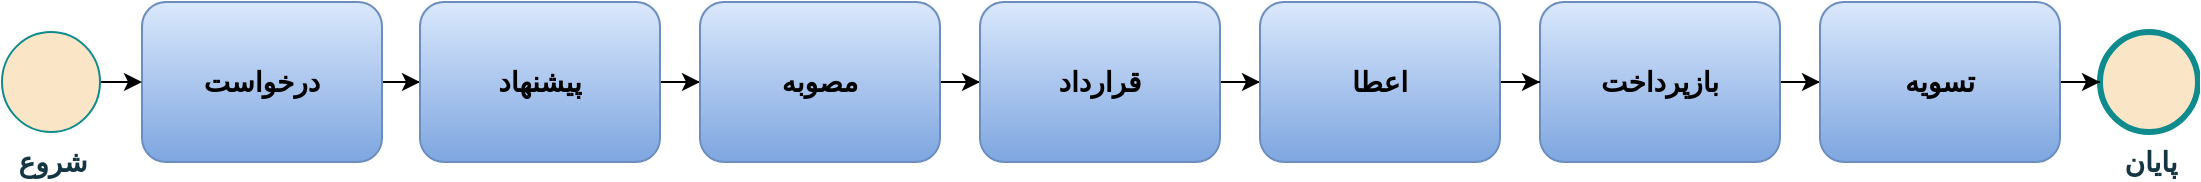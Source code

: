 <mxfile version="26.0.16" pages="6">
  <diagram id="EzEAoy8kEEThZxzHrJV4" name="روند دریافت تسهیلات">
    <mxGraphModel dx="940" dy="451" grid="1" gridSize="10" guides="1" tooltips="1" connect="1" arrows="1" fold="1" page="1" pageScale="1" pageWidth="1169" pageHeight="827" math="0" shadow="0">
      <root>
        <mxCell id="0" />
        <mxCell id="1" parent="0" />
        <mxCell id="v5Nf6K-_l-e1ufcim1Py-1" style="edgeStyle=orthogonalEdgeStyle;rounded=0;orthogonalLoop=1;jettySize=auto;html=1;entryX=0;entryY=0.5;entryDx=0;entryDy=0;" parent="1" source="v5Nf6K-_l-e1ufcim1Py-2" target="v5Nf6K-_l-e1ufcim1Py-4" edge="1">
          <mxGeometry relative="1" as="geometry" />
        </mxCell>
        <mxCell id="v5Nf6K-_l-e1ufcim1Py-2" value="درخواست" style="shape=ext;rounded=1;html=1;whiteSpace=wrap;shadow=0;glass=0;labelBackgroundColor=none;fillColor=#dae8fc;strokeColor=#6c8ebf;fontStyle=1;fontSize=14;gradientColor=#7ea6e0;" parent="1" vertex="1">
          <mxGeometry x="110" y="300" width="120" height="80" as="geometry" />
        </mxCell>
        <mxCell id="v5Nf6K-_l-e1ufcim1Py-3" style="edgeStyle=orthogonalEdgeStyle;rounded=0;orthogonalLoop=1;jettySize=auto;html=1;entryX=0;entryY=0.5;entryDx=0;entryDy=0;" parent="1" source="v5Nf6K-_l-e1ufcim1Py-4" target="v5Nf6K-_l-e1ufcim1Py-6" edge="1">
          <mxGeometry relative="1" as="geometry" />
        </mxCell>
        <mxCell id="v5Nf6K-_l-e1ufcim1Py-4" value="پیشنهاد" style="shape=ext;rounded=1;html=1;whiteSpace=wrap;labelBackgroundColor=none;fillColor=#dae8fc;strokeColor=#6c8ebf;fontStyle=1;fontSize=14;gradientColor=#7ea6e0;" parent="1" vertex="1">
          <mxGeometry x="249" y="300" width="120" height="80" as="geometry" />
        </mxCell>
        <mxCell id="h6N5cPa9XyvaBNmkv0w2-7" style="edgeStyle=orthogonalEdgeStyle;rounded=0;orthogonalLoop=1;jettySize=auto;html=1;entryX=0;entryY=0.5;entryDx=0;entryDy=0;" parent="1" source="v5Nf6K-_l-e1ufcim1Py-6" target="v5Nf6K-_l-e1ufcim1Py-8" edge="1">
          <mxGeometry relative="1" as="geometry" />
        </mxCell>
        <mxCell id="v5Nf6K-_l-e1ufcim1Py-6" value="مصوبه" style="shape=ext;rounded=1;html=1;whiteSpace=wrap;labelBackgroundColor=none;fillColor=#dae8fc;strokeColor=#6c8ebf;fontStyle=1;fontSize=14;gradientColor=#7ea6e0;" parent="1" vertex="1">
          <mxGeometry x="389" y="300" width="120" height="80" as="geometry" />
        </mxCell>
        <mxCell id="h6N5cPa9XyvaBNmkv0w2-2" style="edgeStyle=orthogonalEdgeStyle;rounded=0;orthogonalLoop=1;jettySize=auto;html=1;entryX=0;entryY=0.5;entryDx=0;entryDy=0;" parent="1" source="v5Nf6K-_l-e1ufcim1Py-8" target="h6N5cPa9XyvaBNmkv0w2-1" edge="1">
          <mxGeometry relative="1" as="geometry" />
        </mxCell>
        <mxCell id="v5Nf6K-_l-e1ufcim1Py-8" value="قرارداد" style="html=1;whiteSpace=wrap;rounded=1;labelBackgroundColor=none;fillColor=#dae8fc;strokeColor=#6c8ebf;fontStyle=1;fontSize=14;gradientColor=#7ea6e0;" parent="1" vertex="1">
          <mxGeometry x="529" y="300" width="120" height="80" as="geometry" />
        </mxCell>
        <mxCell id="h6N5cPa9XyvaBNmkv0w2-11" style="edgeStyle=orthogonalEdgeStyle;rounded=0;orthogonalLoop=1;jettySize=auto;html=1;entryX=0;entryY=0.5;entryDx=0;entryDy=0;" parent="1" source="v5Nf6K-_l-e1ufcim1Py-10" target="v5Nf6K-_l-e1ufcim1Py-2" edge="1">
          <mxGeometry relative="1" as="geometry" />
        </mxCell>
        <mxCell id="v5Nf6K-_l-e1ufcim1Py-10" value="&lt;font style=&quot;font-size: 14px;&quot;&gt;&lt;b&gt;شروع&lt;/b&gt;&lt;/font&gt;" style="shape=mxgraph.bpmn.shape;html=1;verticalLabelPosition=bottom;labelBackgroundColor=none;verticalAlign=top;perimeter=ellipsePerimeter;outline=standard;symbol=general;fillColor=#FAE5C7;strokeColor=#0F8B8D;fontColor=#143642;" parent="1" vertex="1">
          <mxGeometry x="40" y="315" width="49" height="50" as="geometry" />
        </mxCell>
        <mxCell id="v5Nf6K-_l-e1ufcim1Py-11" value="پایان" style="shape=mxgraph.bpmn.shape;html=1;verticalLabelPosition=bottom;labelBackgroundColor=none;verticalAlign=top;perimeter=ellipsePerimeter;outline=end;symbol=general;fillColor=#FAE5C7;strokeColor=#0F8B8D;fontColor=#143642;fontStyle=1;fontSize=14;" parent="1" vertex="1">
          <mxGeometry x="1089" y="315" width="49" height="50" as="geometry" />
        </mxCell>
        <mxCell id="v5Nf6K-_l-e1ufcim1Py-12" style="edgeStyle=orthogonalEdgeStyle;rounded=0;orthogonalLoop=1;jettySize=auto;html=1;entryX=0;entryY=0.5;entryDx=0;entryDy=0;" parent="1" edge="1">
          <mxGeometry relative="1" as="geometry">
            <mxPoint x="829" y="340.059" as="sourcePoint" />
            <mxPoint x="859" y="340" as="targetPoint" />
          </mxGeometry>
        </mxCell>
        <mxCell id="h6N5cPa9XyvaBNmkv0w2-8" style="edgeStyle=orthogonalEdgeStyle;rounded=0;orthogonalLoop=1;jettySize=auto;html=1;entryX=0;entryY=0.5;entryDx=0;entryDy=0;" parent="1" source="v5Nf6K-_l-e1ufcim1Py-13" target="v5Nf6K-_l-e1ufcim1Py-15" edge="1">
          <mxGeometry relative="1" as="geometry" />
        </mxCell>
        <mxCell id="v5Nf6K-_l-e1ufcim1Py-13" value="بازپرداخت" style="shape=ext;rounded=1;html=1;whiteSpace=wrap;labelBackgroundColor=none;fillColor=#dae8fc;strokeColor=#6c8ebf;fontStyle=1;fontSize=14;gradientColor=#7ea6e0;" parent="1" vertex="1">
          <mxGeometry x="809" y="300" width="120" height="80" as="geometry" />
        </mxCell>
        <mxCell id="h6N5cPa9XyvaBNmkv0w2-10" style="edgeStyle=orthogonalEdgeStyle;rounded=0;orthogonalLoop=1;jettySize=auto;html=1;" parent="1" source="v5Nf6K-_l-e1ufcim1Py-15" target="v5Nf6K-_l-e1ufcim1Py-11" edge="1">
          <mxGeometry relative="1" as="geometry" />
        </mxCell>
        <mxCell id="v5Nf6K-_l-e1ufcim1Py-15" value="تسویه" style="shape=ext;rounded=1;html=1;whiteSpace=wrap;labelBackgroundColor=none;fillColor=#dae8fc;strokeColor=#6c8ebf;fontStyle=1;fontSize=14;gradientColor=#7ea6e0;" parent="1" vertex="1">
          <mxGeometry x="949" y="300" width="120" height="80" as="geometry" />
        </mxCell>
        <mxCell id="h6N5cPa9XyvaBNmkv0w2-6" style="edgeStyle=orthogonalEdgeStyle;rounded=0;orthogonalLoop=1;jettySize=auto;html=1;entryX=0;entryY=0.5;entryDx=0;entryDy=0;" parent="1" source="h6N5cPa9XyvaBNmkv0w2-1" target="v5Nf6K-_l-e1ufcim1Py-13" edge="1">
          <mxGeometry relative="1" as="geometry" />
        </mxCell>
        <mxCell id="h6N5cPa9XyvaBNmkv0w2-1" value="اعطا" style="html=1;whiteSpace=wrap;rounded=1;labelBackgroundColor=none;fillColor=#dae8fc;strokeColor=#6c8ebf;fontStyle=1;fontSize=14;gradientColor=#7ea6e0;" parent="1" vertex="1">
          <mxGeometry x="669" y="300" width="120" height="80" as="geometry" />
        </mxCell>
      </root>
    </mxGraphModel>
  </diagram>
  <diagram id="tpfn5hpn_HDT-wqOFqeq" name="پیکربندی سیستم">
    <mxGraphModel dx="940" dy="451" grid="1" gridSize="5" guides="1" tooltips="1" connect="1" arrows="1" fold="1" page="1" pageScale="1" pageWidth="1100" pageHeight="850" background="none" math="0" shadow="1">
      <root>
        <mxCell id="0" />
        <mxCell id="1" parent="0" />
        <mxCell id="P9DPgZVxVX7I3ZQqdMut-1" value="&lt;font&gt;مدیریت عقود&lt;/font&gt;" style="shape=ext;rounded=1;html=1;whiteSpace=wrap;shadow=1;glass=0;labelBackgroundColor=none;fillColor=#ffff88;strokeColor=#36393d;fontStyle=1;fontFamily=Roboto;fontSize=14;spacingTop=1;verticalAlign=middle;double=1;fontSource=https%3A%2F%2Ffonts.googleapis.com%2Fcss%3Ffamily%3DRoboto;" parent="1" vertex="1">
          <mxGeometry x="140" y="202" width="150" height="100" as="geometry" />
        </mxCell>
        <mxCell id="47RzwFUNub2ARMBaULxg-1" value="مدیریت بخش ها و زیر بخش های اقتصادی" style="shape=ext;rounded=1;html=1;whiteSpace=wrap;shadow=1;glass=0;labelBackgroundColor=none;fillColor=#ffff88;strokeColor=#36393d;fontStyle=1;fontFamily=Roboto;fontSize=14;double=1;fontSource=https%3A%2F%2Ffonts.googleapis.com%2Fcss%3Ffamily%3DRoboto;" parent="1" vertex="1">
          <mxGeometry x="140" y="314" width="150" height="100" as="geometry" />
        </mxCell>
        <mxCell id="P9DPgZVxVX7I3ZQqdMut-4" value="مدیریت بیمه" style="shape=ext;rounded=1;shadow=1;glass=0;labelBackgroundColor=none;fillColor=#ffff88;strokeColor=#36393d;fontStyle=1;fontFamily=Roboto;fontSize=14;double=1;labelBorderColor=none;textShadow=0;whiteSpace=wrap;html=1;fontSource=https%3A%2F%2Ffonts.googleapis.com%2Fcss%3Ffamily%3DRoboto;" parent="1" vertex="1">
          <mxGeometry x="781" y="202" width="150" height="100" as="geometry" />
        </mxCell>
        <mxCell id="P9DPgZVxVX7I3ZQqdMut-6" value="مدیریت استعلام" style="shape=ext;rounded=1;html=1;whiteSpace=wrap;shadow=1;glass=0;labelBackgroundColor=none;fillColor=#ffff88;strokeColor=#36393d;fontStyle=1;fontFamily=Roboto;fontSize=14;double=1;fontSource=https%3A%2F%2Ffonts.googleapis.com%2Fcss%3Ffamily%3DRoboto;" parent="1" vertex="1">
          <mxGeometry x="781" y="314" width="150" height="100" as="geometry" />
        </mxCell>
        <mxCell id="P9DPgZVxVX7I3ZQqdMut-7" value="مدیریت تسهیلات، تعهدات و مطالبات" style="shape=ext;rounded=1;html=1;whiteSpace=wrap;shadow=1;glass=0;labelBackgroundColor=none;fillColor=#ffff88;strokeColor=#36393d;fontStyle=1;fontFamily=Roboto;fontSize=14;double=1;fontSource=https%3A%2F%2Ffonts.googleapis.com%2Fcss%3Ffamily%3DRoboto;" parent="1" vertex="1">
          <mxGeometry x="301" y="202" width="150" height="100" as="geometry" />
        </mxCell>
        <mxCell id="P9DPgZVxVX7I3ZQqdMut-8" value="مدیریت وثایق" style="shape=ext;rounded=1;html=1;whiteSpace=wrap;shadow=1;glass=0;labelBackgroundColor=none;fillColor=#ffff88;strokeColor=#36393d;fontStyle=1;fontFamily=Roboto;fontSize=14;double=1;fontSource=https%3A%2F%2Ffonts.googleapis.com%2Fcss%3Ffamily%3DRoboto;" parent="1" vertex="1">
          <mxGeometry x="621" y="202" width="150" height="100" as="geometry" />
        </mxCell>
        <mxCell id="P9DPgZVxVX7I3ZQqdMut-9" value="مدیریت سود/کارمزد/جریمه/هزینه های قانونی" style="shape=ext;rounded=1;html=1;whiteSpace=wrap;shadow=1;glass=0;labelBackgroundColor=none;fillColor=#ffff88;strokeColor=#36393d;fontStyle=1;fontFamily=Roboto;fontSize=14;double=1;fontSource=https%3A%2F%2Ffonts.googleapis.com%2Fcss%3Ffamily%3DRoboto;" parent="1" vertex="1">
          <mxGeometry x="301" y="427" width="150" height="100" as="geometry" />
        </mxCell>
        <mxCell id="qHezKH5iI0OJUQdXsAGK-1" value="مدیریت درخواست‌ها" style="shape=ext;rounded=1;html=1;whiteSpace=wrap;shadow=1;glass=0;labelBackgroundColor=none;fillColor=#ffff88;strokeColor=#36393d;fontStyle=1;fontFamily=Roboto;fontSize=14;double=1;fontSource=https%3A%2F%2Ffonts.googleapis.com%2Fcss%3Ffamily%3DRoboto;" parent="1" vertex="1">
          <mxGeometry x="461" y="202" width="150" height="100" as="geometry" />
        </mxCell>
        <mxCell id="qHezKH5iI0OJUQdXsAGK-3" value="مدیریت اسناد و&amp;nbsp;مستندات" style="shape=ext;rounded=1;html=1;whiteSpace=wrap;shadow=1;glass=0;labelBackgroundColor=none;fillColor=#ffff88;strokeColor=#36393d;fontStyle=1;fontFamily=Roboto;fontSize=14;double=1;fontSource=https%3A%2F%2Ffonts.googleapis.com%2Fcss%3Ffamily%3DRoboto;" parent="1" vertex="1">
          <mxGeometry x="301" y="314" width="150" height="100" as="geometry" />
        </mxCell>
        <mxCell id="qHezKH5iI0OJUQdXsAGK-6" value="مدیریت مشتریان" style="shape=ext;rounded=1;html=1;whiteSpace=wrap;shadow=1;glass=0;labelBackgroundColor=none;fillColor=#ffff88;strokeColor=#36393d;fontStyle=1;fontFamily=Roboto;fontSize=14;double=1;fontSource=https%3A%2F%2Ffonts.googleapis.com%2Fcss%3Ffamily%3DRoboto;" parent="1" vertex="1">
          <mxGeometry x="461" y="314" width="150" height="100" as="geometry" />
        </mxCell>
        <mxCell id="qHezKH5iI0OJUQdXsAGK-7" value="مدیریت تصمیم گیری" style="shape=ext;rounded=1;html=1;whiteSpace=wrap;shadow=1;glass=0;labelBackgroundColor=none;fillColor=#ffff88;strokeColor=#36393d;fontStyle=1;fontFamily=Roboto;fontSize=14;double=1;fontSource=https%3A%2F%2Ffonts.googleapis.com%2Fcss%3Ffamily%3DRoboto;" parent="1" vertex="1">
          <mxGeometry x="621" y="314" width="150" height="100" as="geometry" />
        </mxCell>
        <mxCell id="qHezKH5iI0OJUQdXsAGK-8" value="مدیریت&amp;nbsp;سیستم" style="shape=ext;rounded=1;html=1;whiteSpace=wrap;shadow=1;glass=0;labelBackgroundColor=none;fillColor=#ffff88;strokeColor=#36393d;fontStyle=1;fontFamily=Roboto;fontSize=14;double=1;fontSource=https%3A%2F%2Ffonts.googleapis.com%2Fcss%3Ffamily%3DRoboto;" parent="1" vertex="1">
          <mxGeometry x="460" y="540" width="150" height="100" as="geometry" />
        </mxCell>
        <mxCell id="qHezKH5iI0OJUQdXsAGK-9" value="مدیریت واحدهای بانک" style="shape=ext;rounded=1;html=1;whiteSpace=wrap;shadow=1;glass=0;labelBackgroundColor=none;fillColor=#ffff88;strokeColor=#36393d;fontStyle=1;fontFamily=Roboto;fontSize=14;double=1;fontSource=https%3A%2F%2Ffonts.googleapis.com%2Fcss%3Ffamily%3DRoboto;" parent="1" vertex="1">
          <mxGeometry x="621" y="427" width="150" height="100" as="geometry" />
        </mxCell>
        <mxCell id="qHezKH5iI0OJUQdXsAGK-10" value="مدیریت مناطق جغرافیایی" style="shape=ext;rounded=1;html=1;whiteSpace=wrap;shadow=1;glass=0;labelBackgroundColor=none;fillColor=#ffff88;strokeColor=#36393d;fontStyle=1;fontFamily=Roboto;fontSize=14;double=1;fontSource=https%3A%2F%2Ffonts.googleapis.com%2Fcss%3Ffamily%3DRoboto;" parent="1" vertex="1">
          <mxGeometry x="781" y="427" width="150" height="100" as="geometry" />
        </mxCell>
        <mxCell id="qHezKH5iI0OJUQdXsAGK-11" value="مدیریت منابع و مصارف" style="shape=ext;rounded=1;html=1;whiteSpace=wrap;shadow=1;glass=0;labelBackgroundColor=none;fillColor=#ffff88;strokeColor=#36393d;fontStyle=1;fontFamily=Roboto;fontSize=14;double=1;fontSource=https%3A%2F%2Ffonts.googleapis.com%2Fcss%3Ffamily%3DRoboto;" parent="1" vertex="1">
          <mxGeometry x="140" y="427" width="150" height="100" as="geometry" />
        </mxCell>
        <mxCell id="qHezKH5iI0OJUQdXsAGK-12" value="مدیریت کاربران" style="shape=ext;rounded=1;html=1;whiteSpace=wrap;shadow=1;glass=0;labelBackgroundColor=none;fillColor=#ffff88;strokeColor=#36393d;fontStyle=1;fontFamily=Roboto;fontSize=14;double=1;fontSource=https%3A%2F%2Ffonts.googleapis.com%2Fcss%3Ffamily%3DRoboto;" parent="1" vertex="1">
          <mxGeometry x="140" y="540" width="150" height="100" as="geometry" />
        </mxCell>
        <mxCell id="qHezKH5iI0OJUQdXsAGK-13" value="مدیریت&amp;nbsp;گزارشات" style="shape=ext;rounded=1;html=1;whiteSpace=wrap;shadow=1;glass=0;labelBackgroundColor=none;fillColor=#ffff88;strokeColor=#36393d;fontStyle=1;fontFamily=Roboto;fontSize=14;double=1;fontSource=https%3A%2F%2Ffonts.googleapis.com%2Fcss%3Ffamily%3DRoboto;" parent="1" vertex="1">
          <mxGeometry x="300" y="540" width="150" height="100" as="geometry" />
        </mxCell>
        <mxCell id="qHezKH5iI0OJUQdXsAGK-14" value="مدیریت ارتباطات و اطلاع‌رسانی" style="shape=ext;rounded=1;html=1;whiteSpace=wrap;shadow=1;glass=0;labelBackgroundColor=none;fillColor=#ffff88;strokeColor=#36393d;fontStyle=1;fontFamily=Roboto;fontSize=14;double=1;fontSource=https%3A%2F%2Ffonts.googleapis.com%2Fcss%3Ffamily%3DRoboto;" parent="1" vertex="1">
          <mxGeometry x="461" y="427" width="150" height="100" as="geometry" />
        </mxCell>
      </root>
    </mxGraphModel>
  </diagram>
  <diagram id="2Sp-BMtUnniPV2rbj3rI" name="بسته ها">
    <mxGraphModel dx="940" dy="451" grid="1" gridSize="5" guides="1" tooltips="1" connect="1" arrows="1" fold="1" page="1" pageScale="1" pageWidth="1100" pageHeight="850" math="0" shadow="0">
      <root>
        <mxCell id="0" />
        <mxCell id="1" parent="0" />
        <mxCell id="FkG68VFFMWNFJA1_51r9-1" value="بسته تسهیلات&amp;nbsp;مشاركت مدني" style="shape=ext;rounded=1;html=1;whiteSpace=wrap;shadow=0;glass=0;labelBackgroundColor=none;fillColor=#fff2cc;strokeColor=#d6b656;fontStyle=1;fontSize=14;gradientColor=#ffd966;" parent="1" vertex="1">
          <mxGeometry x="349" y="250" width="150" height="100" as="geometry" />
        </mxCell>
        <mxCell id="cjS6yN4oCVnwuNCVYN2P-1" value="بسته تسهیلات&amp;nbsp;مضاربه" style="shape=ext;rounded=1;html=1;whiteSpace=wrap;shadow=0;glass=0;labelBackgroundColor=none;fillColor=#fff2cc;strokeColor=#d6b656;fontStyle=1;fontSize=14;gradientColor=#ffd966;" parent="1" vertex="1">
          <mxGeometry x="508" y="250" width="150" height="100" as="geometry" />
        </mxCell>
        <mxCell id="cjS6yN4oCVnwuNCVYN2P-2" value="بسته تسهیلات&amp;nbsp;فروش اقساطی" style="shape=ext;rounded=1;html=1;whiteSpace=wrap;shadow=0;glass=0;labelBackgroundColor=none;fillColor=#fff2cc;strokeColor=#d6b656;fontStyle=1;fontSize=14;gradientColor=#ffd966;" parent="1" vertex="1">
          <mxGeometry x="349" y="360" width="150" height="100" as="geometry" />
        </mxCell>
        <mxCell id="cjS6yN4oCVnwuNCVYN2P-3" value="مرابحه / کارت بسته تسهیلات&amp;nbsp;اعتباري مرابحه" style="shape=ext;rounded=1;html=1;whiteSpace=wrap;shadow=0;glass=0;labelBackgroundColor=none;fillColor=#fff2cc;strokeColor=#d6b656;fontStyle=1;fontSize=14;gradientColor=#ffd966;" parent="1" vertex="1">
          <mxGeometry x="190" y="360" width="150" height="100" as="geometry" />
        </mxCell>
        <mxCell id="cjS6yN4oCVnwuNCVYN2P-4" value="بسته تسهیلات&amp;nbsp;معاملات سلف" style="shape=ext;rounded=1;html=1;whiteSpace=wrap;shadow=0;glass=0;labelBackgroundColor=none;fillColor=#fff2cc;strokeColor=#d6b656;fontStyle=1;fontSize=14;gradientColor=#ffd966;" parent="1" vertex="1">
          <mxGeometry x="670" y="360" width="150" height="100" as="geometry" />
        </mxCell>
        <mxCell id="cjS6yN4oCVnwuNCVYN2P-5" value="بسته تسهیلات&amp;nbsp;جعاله" style="shape=ext;rounded=1;html=1;whiteSpace=wrap;shadow=0;glass=0;labelBackgroundColor=none;fillColor=#fff2cc;strokeColor=#d6b656;fontStyle=1;fontSize=14;gradientColor=#ffd966;" parent="1" vertex="1">
          <mxGeometry x="190" y="471" width="150" height="100" as="geometry" />
        </mxCell>
        <mxCell id="cjS6yN4oCVnwuNCVYN2P-8" value="بسته تسهیلات&amp;nbsp;قرض الحسنه" style="shape=ext;rounded=1;html=1;whiteSpace=wrap;shadow=0;glass=0;labelBackgroundColor=none;fillColor=#fff2cc;strokeColor=#d6b656;fontStyle=1;fontSize=14;gradientColor=#ffd966;" parent="1" vertex="1">
          <mxGeometry x="190" y="250" width="150" height="100" as="geometry" />
        </mxCell>
        <mxCell id="cjS6yN4oCVnwuNCVYN2P-9" value="بسته تسهیلات&amp;nbsp;اجاره بشرط تمليك" style="shape=ext;rounded=1;html=1;whiteSpace=wrap;shadow=0;glass=0;labelBackgroundColor=none;fillColor=#fff2cc;strokeColor=#d6b656;fontStyle=1;fontSize=14;gradientColor=#ffd966;" parent="1" vertex="1">
          <mxGeometry x="670" y="250" width="150" height="100" as="geometry" />
        </mxCell>
        <mxCell id="cjS6yN4oCVnwuNCVYN2P-10" value="بسته تسهیلات&amp;nbsp;خريد دين / اعتبار در حساب جاري" style="shape=ext;rounded=1;html=1;whiteSpace=wrap;shadow=0;glass=0;labelBackgroundColor=none;fillColor=#fff2cc;strokeColor=#d6b656;fontStyle=1;fontSize=14;gradientColor=#ffd966;" parent="1" vertex="1">
          <mxGeometry x="508" y="360" width="150" height="100" as="geometry" />
        </mxCell>
        <mxCell id="9uDFUL4l-sVwj-6nvoKc-1" value="(بسته پایه)&lt;div&gt;ضروری برای راه‌اندازی سامانه&lt;/div&gt;" style="shape=ext;rounded=1;html=1;whiteSpace=wrap;shadow=0;glass=0;labelBackgroundColor=none;fillColor=#fff2cc;strokeColor=#d6b656;fontStyle=1;fontSize=14;gradientColor=#ffd966;" vertex="1" parent="1">
          <mxGeometry x="430" y="140" width="150" height="100" as="geometry" />
        </mxCell>
        <mxCell id="9jd9iWURpZpOFO1eW8yn-1" value="" style="shape=ext;rounded=1;html=1;whiteSpace=wrap;shadow=0;glass=0;labelBackgroundColor=none;fillColor=#fff2cc;strokeColor=#d6b656;fontStyle=1;fontSize=14;gradientColor=#ffd966;" vertex="1" parent="1">
          <mxGeometry x="349" y="471" width="150" height="100" as="geometry" />
        </mxCell>
        <mxCell id="9jd9iWURpZpOFO1eW8yn-2" value="" style="shape=ext;rounded=1;html=1;whiteSpace=wrap;shadow=0;glass=0;labelBackgroundColor=none;fillColor=#fff2cc;strokeColor=#d6b656;fontStyle=1;fontSize=14;gradientColor=#ffd966;" vertex="1" parent="1">
          <mxGeometry x="667" y="471" width="150" height="100" as="geometry" />
        </mxCell>
        <mxCell id="9jd9iWURpZpOFO1eW8yn-3" value="" style="shape=ext;rounded=1;html=1;whiteSpace=wrap;shadow=0;glass=0;labelBackgroundColor=none;fillColor=#fff2cc;strokeColor=#d6b656;fontStyle=1;fontSize=14;gradientColor=#ffd966;" vertex="1" parent="1">
          <mxGeometry x="508" y="471" width="150" height="100" as="geometry" />
        </mxCell>
      </root>
    </mxGraphModel>
  </diagram>
  <diagram id="e-E7SFvnMSi2HfjokYm5" name="ماژول ها">
    <mxGraphModel dx="940" dy="451" grid="1" gridSize="10" guides="1" tooltips="1" connect="1" arrows="1" fold="1" page="1" pageScale="1" pageWidth="1169" pageHeight="827" math="0" shadow="0">
      <root>
        <mxCell id="0" />
        <mxCell id="1" parent="0" />
        <mxCell id="a_adTKTvDNiBxnNn_ivr-1" value="ماژول بیمه" style="shape=ext;rounded=1;shadow=1;glass=0;labelBackgroundColor=none;fontStyle=1;fontFamily=Roboto;fontSize=14;double=1;labelBorderColor=none;textShadow=0;whiteSpace=wrap;html=1;fontSource=https://fonts.googleapis.com/css?family=Roboto;fillColor=#d5e8d4;gradientColor=#97d077;strokeColor=#82b366;" parent="1" vertex="1">
          <mxGeometry x="274" y="120" width="150" height="100" as="geometry" />
        </mxCell>
        <mxCell id="a_adTKTvDNiBxnNn_ivr-2" value="ماژول وثایق" style="shape=ext;rounded=1;html=1;whiteSpace=wrap;shadow=1;glass=0;labelBackgroundColor=none;fontStyle=1;fontFamily=Roboto;fontSize=14;double=1;fontSource=https://fonts.googleapis.com/css?family=Roboto;fillColor=#d5e8d4;gradientColor=#97d077;strokeColor=#82b366;" parent="1" vertex="1">
          <mxGeometry x="117.5" y="229" width="150" height="100" as="geometry" />
        </mxCell>
        <mxCell id="a_adTKTvDNiBxnNn_ivr-3" value="ماژول سود/کارمزد/جریمه/هزینه های قانونی" style="shape=ext;rounded=1;html=1;whiteSpace=wrap;shadow=1;glass=0;labelBackgroundColor=none;fontStyle=1;fontFamily=Roboto;fontSize=14;double=1;fontSource=https://fonts.googleapis.com/css?family=Roboto;fillColor=#d5e8d4;gradientColor=#97d077;strokeColor=#82b366;" parent="1" vertex="1">
          <mxGeometry x="117.5" y="340" width="150" height="100" as="geometry" />
        </mxCell>
        <mxCell id="a_adTKTvDNiBxnNn_ivr-4" value="ماژول&lt;span style=&quot;background-color: transparent; color: light-dark(rgb(0, 0, 0), rgb(255, 255, 255));&quot;&gt;&amp;nbsp;تصمیم گیری&lt;/span&gt;" style="shape=ext;rounded=1;html=1;whiteSpace=wrap;shadow=1;glass=0;labelBackgroundColor=none;fontStyle=1;fontFamily=Roboto;fontSize=14;double=1;fontSource=https://fonts.googleapis.com/css?family=Roboto;fillColor=#d5e8d4;gradientColor=#97d077;strokeColor=#82b366;" parent="1" vertex="1">
          <mxGeometry x="117.5" y="120" width="150" height="100" as="geometry" />
        </mxCell>
        <mxCell id="a_adTKTvDNiBxnNn_ivr-5" value="ماژول&amp;nbsp;تضامین" style="shape=ext;rounded=1;html=1;whiteSpace=wrap;shadow=1;glass=0;labelBackgroundColor=none;fontStyle=1;fontFamily=Roboto;fontSize=14;double=1;fontSource=https://fonts.googleapis.com/css?family=Roboto;fillColor=#d5e8d4;gradientColor=#97d077;strokeColor=#82b366;" parent="1" vertex="1">
          <mxGeometry x="430.5" y="120" width="150" height="100" as="geometry" />
        </mxCell>
        <mxCell id="a_adTKTvDNiBxnNn_ivr-6" value="ماژول&amp;nbsp;حد و سقف" style="shape=ext;rounded=1;html=1;whiteSpace=wrap;shadow=1;glass=0;labelBackgroundColor=none;fontStyle=1;fontFamily=Roboto;fontSize=14;double=1;fontSource=https://fonts.googleapis.com/css?family=Roboto;fillColor=#d5e8d4;gradientColor=#97d077;strokeColor=#82b366;" parent="1" vertex="1">
          <mxGeometry x="430.5" y="229" width="150" height="100" as="geometry" />
        </mxCell>
        <mxCell id="a_adTKTvDNiBxnNn_ivr-7" value="ماژول&amp;nbsp;تمدید و متمم" style="shape=ext;rounded=1;html=1;whiteSpace=wrap;shadow=1;glass=0;labelBackgroundColor=none;fontStyle=1;fontFamily=Roboto;fontSize=14;double=1;fontSource=https://fonts.googleapis.com/css?family=Roboto;fillColor=#d5e8d4;gradientColor=#97d077;strokeColor=#82b366;" parent="1" vertex="1">
          <mxGeometry x="274" y="229" width="150" height="100" as="geometry" />
        </mxCell>
        <mxCell id="a_adTKTvDNiBxnNn_ivr-8" value="ماژول&amp;nbsp;پیگیری مطالبات" style="shape=ext;rounded=1;html=1;whiteSpace=wrap;shadow=1;glass=0;labelBackgroundColor=none;fontStyle=1;fontFamily=Roboto;fontSize=14;double=1;fontSource=https://fonts.googleapis.com/css?family=Roboto;fillColor=#d5e8d4;gradientColor=#97d077;strokeColor=#82b366;" parent="1" vertex="1">
          <mxGeometry x="743.5" y="120" width="150" height="100" as="geometry" />
        </mxCell>
        <mxCell id="a_adTKTvDNiBxnNn_ivr-9" value="ماژول استعلامات" style="shape=ext;rounded=1;html=1;whiteSpace=wrap;shadow=1;glass=0;labelBackgroundColor=none;fontStyle=1;fontFamily=Roboto;fontSize=14;double=1;fontSource=https://fonts.googleapis.com/css?family=Roboto;fillColor=#d5e8d4;gradientColor=#97d077;strokeColor=#82b366;" parent="1" vertex="1">
          <mxGeometry x="587.5" y="120" width="150" height="100" as="geometry" />
        </mxCell>
        <mxCell id="a_adTKTvDNiBxnNn_ivr-10" value="ماژول&amp;nbsp;مدارک و&amp;nbsp;مستندات" style="shape=ext;rounded=1;html=1;whiteSpace=wrap;shadow=1;glass=0;labelBackgroundColor=none;fontStyle=1;fontFamily=Roboto;fontSize=14;double=1;fontSource=https://fonts.googleapis.com/css?family=Roboto;fillColor=#d5e8d4;gradientColor=#97d077;strokeColor=#82b366;" parent="1" vertex="1">
          <mxGeometry x="743.5" y="229" width="150" height="100" as="geometry" />
        </mxCell>
        <mxCell id="a_adTKTvDNiBxnNn_ivr-11" value="ماژول ارتباطات و اطلاع‌رسانی" style="shape=ext;rounded=1;html=1;whiteSpace=wrap;shadow=1;glass=0;labelBackgroundColor=none;fontStyle=1;fontFamily=Roboto;fontSize=14;double=1;fontSource=https://fonts.googleapis.com/css?family=Roboto;fillColor=#d5e8d4;gradientColor=#97d077;strokeColor=#82b366;" parent="1" vertex="1">
          <mxGeometry x="587.5" y="229" width="150" height="100" as="geometry" />
        </mxCell>
        <mxCell id="a_adTKTvDNiBxnNn_ivr-12" value="ماژول گزارش‌گیری و تحلیل داده‌ها" style="shape=ext;rounded=1;html=1;whiteSpace=wrap;shadow=1;glass=0;labelBackgroundColor=none;fontStyle=1;fontFamily=Roboto;fontSize=14;double=1;fontSource=https://fonts.googleapis.com/css?family=Roboto;fillColor=#d5e8d4;gradientColor=#97d077;strokeColor=#82b366;" parent="1" vertex="1">
          <mxGeometry x="433" y="340" width="150" height="100" as="geometry" />
        </mxCell>
        <mxCell id="a_adTKTvDNiBxnNn_ivr-13" value="ماژول اعتبارسنجی و بررسی ریسک" style="shape=ext;rounded=1;html=1;whiteSpace=wrap;shadow=1;glass=0;labelBackgroundColor=none;fontStyle=1;fontFamily=Roboto;fontSize=14;double=1;fontSource=https://fonts.googleapis.com/css?family=Roboto;fillColor=#d5e8d4;gradientColor=#97d077;strokeColor=#82b366;" parent="1" vertex="1">
          <mxGeometry x="276.5" y="340" width="150" height="100" as="geometry" />
        </mxCell>
        <mxCell id="Wv3H2YOV2u7g9Y716en_-1" value="ماژول تسهیلات خاص" style="shape=ext;rounded=1;html=1;whiteSpace=wrap;shadow=1;glass=0;labelBackgroundColor=none;fontStyle=1;fontFamily=Roboto;fontSize=14;double=1;fontSource=https://fonts.googleapis.com/css?family=Roboto;fillColor=#d5e8d4;gradientColor=#97d077;strokeColor=#82b366;" parent="1" vertex="1">
          <mxGeometry x="587.5" y="340" width="150" height="100" as="geometry" />
        </mxCell>
        <mxCell id="eqBesK0ZuMbf5JA18Z8e-1" value="ماژول کاربران و نقش‌ها" style="shape=ext;rounded=1;html=1;whiteSpace=wrap;shadow=1;glass=0;labelBackgroundColor=none;fontStyle=1;fontFamily=Roboto;fontSize=14;double=1;fontSource=https://fonts.googleapis.com/css?family=Roboto;fillColor=#d5e8d4;gradientColor=#97d077;strokeColor=#82b366;" vertex="1" parent="1">
          <mxGeometry x="743.5" y="340" width="150" height="100" as="geometry" />
        </mxCell>
        <mxCell id="eqBesK0ZuMbf5JA18Z8e-2" value="ماژول اقساط و بازپرداخت‌ها" style="shape=ext;rounded=1;html=1;whiteSpace=wrap;shadow=1;glass=0;labelBackgroundColor=none;fontStyle=1;fontFamily=Roboto;fontSize=14;double=1;fontSource=https://fonts.googleapis.com/css?family=Roboto;fillColor=#d5e8d4;gradientColor=#97d077;strokeColor=#82b366;" vertex="1" parent="1">
          <mxGeometry x="117.5" y="450" width="150" height="100" as="geometry" />
        </mxCell>
      </root>
    </mxGraphModel>
  </diagram>
  <diagram id="AFen_EmnmjV1rTSy-YF9" name="افزونه ها">
    <mxGraphModel dx="940" dy="451" grid="1" gridSize="5" guides="1" tooltips="1" connect="1" arrows="1" fold="1" page="1" pageScale="1" pageWidth="1100" pageHeight="850" math="0" shadow="0">
      <root>
        <mxCell id="0" />
        <mxCell id="1" parent="0" />
        <mxCell id="TnGZyBOZUhOQx_tUG6YO-1" value="افزونه مدیریت استثنائات" style="shape=ext;rounded=1;html=1;whiteSpace=wrap;shadow=1;glass=0;labelBackgroundColor=none;fontStyle=1;fontFamily=Roboto;fontSize=14;double=1;fontSource=https://fonts.googleapis.com/css?family=Roboto;fillColor=#f8cecc;gradientColor=#ea6b66;strokeColor=#b85450;" parent="1" vertex="1">
          <mxGeometry x="495" y="85" width="150" height="100" as="geometry" />
        </mxCell>
        <mxCell id="TnGZyBOZUhOQx_tUG6YO-2" value="افزونه اعطای گروهي" style="shape=ext;rounded=1;html=1;whiteSpace=wrap;shadow=1;glass=0;labelBackgroundColor=none;fontStyle=1;fontFamily=Roboto;fontSize=14;double=1;fontSource=https://fonts.googleapis.com/css?family=Roboto;fillColor=#f8cecc;gradientColor=#ea6b66;strokeColor=#b85450;" parent="1" vertex="1">
          <mxGeometry x="185" y="85" width="150" height="100" as="geometry" />
        </mxCell>
        <mxCell id="TnGZyBOZUhOQx_tUG6YO-3" value="افزونه&amp;nbsp;&lt;span style=&quot;background-color: transparent; color: light-dark(rgb(0, 0, 0), rgb(255, 255, 255));&quot;&gt;بازپرداخت گروهي&lt;/span&gt;" style="shape=ext;rounded=1;html=1;whiteSpace=wrap;shadow=1;glass=0;labelBackgroundColor=none;fontStyle=1;fontFamily=Roboto;fontSize=14;double=1;fontSource=https://fonts.googleapis.com/css?family=Roboto;fillColor=#f8cecc;gradientColor=#ea6b66;strokeColor=#b85450;" parent="1" vertex="1">
          <mxGeometry x="340" y="85" width="150" height="100" as="geometry" />
        </mxCell>
        <mxCell id="Tfl2Ua1vEngRFnSs24J_-1" value="" style="shape=ext;rounded=1;html=1;whiteSpace=wrap;shadow=1;glass=0;labelBackgroundColor=none;fontStyle=1;fontFamily=Roboto;fontSize=14;double=1;fontSource=https://fonts.googleapis.com/css?family=Roboto;fillColor=#f8cecc;gradientColor=#ea6b66;strokeColor=#b85450;" vertex="1" parent="1">
          <mxGeometry x="650" y="85" width="150" height="100" as="geometry" />
        </mxCell>
        <mxCell id="Tfl2Ua1vEngRFnSs24J_-2" value="" style="shape=ext;rounded=1;html=1;whiteSpace=wrap;shadow=1;glass=0;labelBackgroundColor=none;fontStyle=1;fontFamily=Roboto;fontSize=14;double=1;fontSource=https://fonts.googleapis.com/css?family=Roboto;fillColor=#f8cecc;gradientColor=#ea6b66;strokeColor=#b85450;" vertex="1" parent="1">
          <mxGeometry x="185" y="195" width="150" height="100" as="geometry" />
        </mxCell>
        <mxCell id="Tfl2Ua1vEngRFnSs24J_-3" value="" style="shape=ext;rounded=1;html=1;whiteSpace=wrap;shadow=1;glass=0;labelBackgroundColor=none;fontStyle=1;fontFamily=Roboto;fontSize=14;double=1;fontSource=https://fonts.googleapis.com/css?family=Roboto;fillColor=#f8cecc;gradientColor=#ea6b66;strokeColor=#b85450;" vertex="1" parent="1">
          <mxGeometry x="340" y="195" width="150" height="100" as="geometry" />
        </mxCell>
        <mxCell id="Tfl2Ua1vEngRFnSs24J_-4" value="" style="shape=ext;rounded=1;html=1;whiteSpace=wrap;shadow=1;glass=0;labelBackgroundColor=none;fontStyle=1;fontFamily=Roboto;fontSize=14;double=1;fontSource=https://fonts.googleapis.com/css?family=Roboto;fillColor=#f8cecc;gradientColor=#ea6b66;strokeColor=#b85450;" vertex="1" parent="1">
          <mxGeometry x="650" y="195" width="150" height="100" as="geometry" />
        </mxCell>
        <mxCell id="Tfl2Ua1vEngRFnSs24J_-5" value="" style="shape=ext;rounded=1;html=1;whiteSpace=wrap;shadow=1;glass=0;labelBackgroundColor=none;fontStyle=1;fontFamily=Roboto;fontSize=14;double=1;fontSource=https://fonts.googleapis.com/css?family=Roboto;fillColor=#f8cecc;gradientColor=#ea6b66;strokeColor=#b85450;" vertex="1" parent="1">
          <mxGeometry x="495" y="195" width="150" height="100" as="geometry" />
        </mxCell>
        <mxCell id="Tfl2Ua1vEngRFnSs24J_-6" value="" style="shape=ext;rounded=1;html=1;whiteSpace=wrap;shadow=1;glass=0;labelBackgroundColor=none;fontStyle=1;fontFamily=Roboto;fontSize=14;double=1;fontSource=https://fonts.googleapis.com/css?family=Roboto;fillColor=#f8cecc;gradientColor=#ea6b66;strokeColor=#b85450;" vertex="1" parent="1">
          <mxGeometry x="185" y="305" width="150" height="100" as="geometry" />
        </mxCell>
        <mxCell id="Tfl2Ua1vEngRFnSs24J_-7" value="" style="shape=ext;rounded=1;html=1;whiteSpace=wrap;shadow=1;glass=0;labelBackgroundColor=none;fontStyle=1;fontFamily=Roboto;fontSize=14;double=1;fontSource=https://fonts.googleapis.com/css?family=Roboto;fillColor=#f8cecc;gradientColor=#ea6b66;strokeColor=#b85450;" vertex="1" parent="1">
          <mxGeometry x="340" y="305" width="150" height="100" as="geometry" />
        </mxCell>
        <mxCell id="Tfl2Ua1vEngRFnSs24J_-8" value="" style="shape=ext;rounded=1;html=1;whiteSpace=wrap;shadow=1;glass=0;labelBackgroundColor=none;fontStyle=1;fontFamily=Roboto;fontSize=14;double=1;fontSource=https://fonts.googleapis.com/css?family=Roboto;fillColor=#f8cecc;gradientColor=#ea6b66;strokeColor=#b85450;" vertex="1" parent="1">
          <mxGeometry x="650" y="305" width="150" height="100" as="geometry" />
        </mxCell>
        <mxCell id="Tfl2Ua1vEngRFnSs24J_-9" value="" style="shape=ext;rounded=1;html=1;whiteSpace=wrap;shadow=1;glass=0;labelBackgroundColor=none;fontStyle=1;fontFamily=Roboto;fontSize=14;double=1;fontSource=https://fonts.googleapis.com/css?family=Roboto;fillColor=#f8cecc;gradientColor=#ea6b66;strokeColor=#b85450;" vertex="1" parent="1">
          <mxGeometry x="495" y="305" width="150" height="100" as="geometry" />
        </mxCell>
        <mxCell id="Tfl2Ua1vEngRFnSs24J_-10" value="" style="shape=ext;rounded=1;html=1;whiteSpace=wrap;shadow=1;glass=0;labelBackgroundColor=none;fontStyle=1;fontFamily=Roboto;fontSize=14;double=1;fontSource=https://fonts.googleapis.com/css?family=Roboto;fillColor=#f8cecc;gradientColor=#ea6b66;strokeColor=#b85450;" vertex="1" parent="1">
          <mxGeometry x="185" y="415" width="150" height="100" as="geometry" />
        </mxCell>
        <mxCell id="Tfl2Ua1vEngRFnSs24J_-11" value="" style="shape=ext;rounded=1;html=1;whiteSpace=wrap;shadow=1;glass=0;labelBackgroundColor=none;fontStyle=1;fontFamily=Roboto;fontSize=14;double=1;fontSource=https://fonts.googleapis.com/css?family=Roboto;fillColor=#f8cecc;gradientColor=#ea6b66;strokeColor=#b85450;" vertex="1" parent="1">
          <mxGeometry x="340" y="415" width="150" height="100" as="geometry" />
        </mxCell>
        <mxCell id="Tfl2Ua1vEngRFnSs24J_-12" value="" style="shape=ext;rounded=1;html=1;whiteSpace=wrap;shadow=1;glass=0;labelBackgroundColor=none;fontStyle=1;fontFamily=Roboto;fontSize=14;double=1;fontSource=https://fonts.googleapis.com/css?family=Roboto;fillColor=#f8cecc;gradientColor=#ea6b66;strokeColor=#b85450;" vertex="1" parent="1">
          <mxGeometry x="650" y="415" width="150" height="100" as="geometry" />
        </mxCell>
        <mxCell id="Tfl2Ua1vEngRFnSs24J_-13" value="" style="shape=ext;rounded=1;html=1;whiteSpace=wrap;shadow=1;glass=0;labelBackgroundColor=none;fontStyle=1;fontFamily=Roboto;fontSize=14;double=1;fontSource=https://fonts.googleapis.com/css?family=Roboto;fillColor=#f8cecc;gradientColor=#ea6b66;strokeColor=#b85450;" vertex="1" parent="1">
          <mxGeometry x="495" y="415" width="150" height="100" as="geometry" />
        </mxCell>
      </root>
    </mxGraphModel>
  </diagram>
  <diagram id="lsdiArBu5NTMHx-VwV_F" name="Page-4">
    <mxGraphModel dx="940" dy="451" grid="1" gridSize="10" guides="1" tooltips="1" connect="1" arrows="1" fold="1" page="1" pageScale="1" pageWidth="1169" pageHeight="827" math="0" shadow="0">
      <root>
        <mxCell id="0" />
        <mxCell id="1" parent="0" />
        <object label="Assets" id="TGX9AmGMX9XiLY3UfClC-1">
          <mxCell style="childLayout=tableLayout;recursiveResize=0;strokeColor=#82b366;fillColor=#d5e8d4;shadow=1;align=right;fontSize=16;" parent="1" vertex="1">
            <mxGeometry x="100" y="110" width="230" height="240" as="geometry" />
          </mxCell>
        </object>
        <mxCell id="TGX9AmGMX9XiLY3UfClC-2" style="shape=tableRow;horizontal=0;startSize=0;swimlaneHead=0;swimlaneBody=0;top=0;left=0;bottom=0;right=0;dropTarget=0;collapsible=0;recursiveResize=0;expand=0;fontStyle=0;strokeColor=inherit;fillColor=#ffffff;" parent="TGX9AmGMX9XiLY3UfClC-1" vertex="1">
          <mxGeometry width="230" height="49" as="geometry" />
        </mxCell>
        <mxCell id="TGX9AmGMX9XiLY3UfClC-3" value="&lt;span style=&quot;color: rgb(0, 0, 0); font-family: Roboto; text-wrap: wrap;&quot;&gt;مدیریت عقود&lt;/span&gt;" style="connectable=0;recursiveResize=0;strokeColor=#82b366;fillColor=#d5e8d4;align=center;fontStyle=1;html=1;whiteSpace=wrap;fontSize=17;gradientColor=#97d077;" parent="TGX9AmGMX9XiLY3UfClC-2" vertex="1">
          <mxGeometry width="230" height="49" as="geometry">
            <mxRectangle width="230" height="49" as="alternateBounds" />
          </mxGeometry>
        </mxCell>
        <mxCell id="TGX9AmGMX9XiLY3UfClC-6" value="" style="shape=tableRow;horizontal=0;startSize=0;swimlaneHead=0;swimlaneBody=0;top=0;left=0;bottom=0;right=0;dropTarget=0;collapsible=0;recursiveResize=0;expand=0;fontStyle=0;strokeColor=inherit;fillColor=#ffffff;deletable=1;points=[[0,0,0,0,0],[0,0.25,0,0,0],[0,0.5,0,0,0],[0,0.75,0,0,0],[0,1,0,0,0],[0.25,0,0,0,0],[0.25,1,0,0,0],[1,0,0,0,0],[1,0.25,0,0,0],[1,0.5,0,0,0],[1,0.75,0,0,0],[1,1,0,0,0]];" parent="TGX9AmGMX9XiLY3UfClC-1" vertex="1">
          <mxGeometry y="49" width="230" height="48" as="geometry" />
        </mxCell>
        <mxCell id="TGX9AmGMX9XiLY3UfClC-7" value="ایجاد" style="connectable=0;recursiveResize=0;strokeColor=inherit;fillColor=inherit;align=center;whiteSpace=wrap;html=1;fontSize=14;fontStyle=1" parent="TGX9AmGMX9XiLY3UfClC-6" vertex="1">
          <mxGeometry width="230" height="48" as="geometry">
            <mxRectangle width="230" height="48" as="alternateBounds" />
          </mxGeometry>
        </mxCell>
        <mxCell id="TGX9AmGMX9XiLY3UfClC-10" value="" style="shape=tableRow;horizontal=0;startSize=0;swimlaneHead=0;swimlaneBody=0;top=0;left=0;bottom=0;right=0;dropTarget=0;collapsible=0;recursiveResize=0;expand=0;fontStyle=1;strokeColor=inherit;fillColor=#EAF2D3;" parent="TGX9AmGMX9XiLY3UfClC-1" vertex="1">
          <mxGeometry y="97" width="230" height="47" as="geometry" />
        </mxCell>
        <mxCell id="TGX9AmGMX9XiLY3UfClC-11" value="اصلاح" style="connectable=0;recursiveResize=0;strokeColor=inherit;fillColor=inherit;whiteSpace=wrap;html=1;align=center;fontSize=14;fontStyle=1" parent="TGX9AmGMX9XiLY3UfClC-10" vertex="1">
          <mxGeometry width="230" height="47" as="geometry">
            <mxRectangle width="230" height="47" as="alternateBounds" />
          </mxGeometry>
        </mxCell>
        <mxCell id="TGX9AmGMX9XiLY3UfClC-14" value="" style="shape=tableRow;horizontal=0;startSize=0;swimlaneHead=0;swimlaneBody=0;top=0;left=0;bottom=0;right=0;dropTarget=0;collapsible=0;recursiveResize=0;expand=0;fontStyle=0;strokeColor=inherit;fillColor=#ffffff;" parent="TGX9AmGMX9XiLY3UfClC-1" vertex="1">
          <mxGeometry y="144" width="230" height="49" as="geometry" />
        </mxCell>
        <mxCell id="TGX9AmGMX9XiLY3UfClC-15" value="حذف" style="connectable=0;recursiveResize=0;strokeColor=inherit;fillColor=inherit;fontStyle=1;align=center;whiteSpace=wrap;html=1;fontSize=14;" parent="TGX9AmGMX9XiLY3UfClC-14" vertex="1">
          <mxGeometry width="230" height="49" as="geometry">
            <mxRectangle width="230" height="49" as="alternateBounds" />
          </mxGeometry>
        </mxCell>
        <mxCell id="TGX9AmGMX9XiLY3UfClC-18" value="" style="shape=tableRow;horizontal=0;startSize=0;swimlaneHead=0;swimlaneBody=0;top=0;left=0;bottom=0;right=0;dropTarget=0;collapsible=0;recursiveResize=0;expand=0;fontStyle=1;strokeColor=inherit;fillColor=#EAF2D3;" parent="TGX9AmGMX9XiLY3UfClC-1" vertex="1">
          <mxGeometry y="193" width="230" height="47" as="geometry" />
        </mxCell>
        <mxCell id="TGX9AmGMX9XiLY3UfClC-19" value="" style="connectable=0;recursiveResize=0;strokeColor=inherit;fillColor=inherit;whiteSpace=wrap;html=1;align=center;fontSize=14;fontStyle=1" parent="TGX9AmGMX9XiLY3UfClC-18" vertex="1">
          <mxGeometry width="230" height="47" as="geometry">
            <mxRectangle width="230" height="47" as="alternateBounds" />
          </mxGeometry>
        </mxCell>
        <object label="Assets" id="mLj9Bb-RSRxrfQxWgwiu-1">
          <mxCell style="childLayout=tableLayout;recursiveResize=0;strokeColor=#82b366;fillColor=#d5e8d4;shadow=1;align=right;fontSize=14;gradientColor=#97d077;" parent="1" vertex="1">
            <mxGeometry x="350" y="110" width="230" height="192" as="geometry" />
          </mxCell>
        </object>
        <mxCell id="mLj9Bb-RSRxrfQxWgwiu-2" style="shape=tableRow;horizontal=0;startSize=0;swimlaneHead=0;swimlaneBody=0;top=0;left=0;bottom=0;right=0;dropTarget=0;collapsible=0;recursiveResize=0;expand=0;fontStyle=0;strokeColor=inherit;fillColor=#ffffff;" parent="mLj9Bb-RSRxrfQxWgwiu-1" vertex="1">
          <mxGeometry width="230" height="49" as="geometry" />
        </mxCell>
        <mxCell id="mLj9Bb-RSRxrfQxWgwiu-3" value="&lt;span style=&quot;color: rgb(0, 0, 0); font-family: Roboto;&quot;&gt;مدیریت تسهیلات، تعهدات و مطالبات&lt;/span&gt;" style="connectable=0;recursiveResize=0;strokeColor=#82b366;fillColor=#d5e8d4;align=center;fontStyle=1;html=1;fontSize=16;whiteSpace=wrap;gradientColor=#97d077;" parent="mLj9Bb-RSRxrfQxWgwiu-2" vertex="1">
          <mxGeometry width="230" height="49" as="geometry">
            <mxRectangle width="230" height="49" as="alternateBounds" />
          </mxGeometry>
        </mxCell>
        <mxCell id="AooIZx6uzTqcm4B7f8io-12" value="" style="shape=tableRow;horizontal=0;startSize=0;swimlaneHead=0;swimlaneBody=0;top=0;left=0;bottom=0;right=0;dropTarget=0;collapsible=0;recursiveResize=0;expand=0;fontStyle=0;strokeColor=inherit;fillColor=#ffffff;deletable=1;points=[[0,0,0,0,0],[0,0.25,0,0,0],[0,0.5,0,0,0],[0,0.75,0,0,0],[0,1,0,0,0],[0.25,0,0,0,0],[0.25,1,0,0,0],[1,0,0,0,0],[1,0.25,0,0,0],[1,0.5,0,0,0],[1,0.75,0,0,0],[1,1,0,0,0]];" parent="mLj9Bb-RSRxrfQxWgwiu-1" vertex="1">
          <mxGeometry y="49" width="230" height="48" as="geometry" />
        </mxCell>
        <mxCell id="AooIZx6uzTqcm4B7f8io-13" value="ایجاد" style="connectable=0;recursiveResize=0;strokeColor=inherit;fillColor=inherit;align=center;whiteSpace=wrap;html=1;fontSize=14;fontStyle=1" parent="AooIZx6uzTqcm4B7f8io-12" vertex="1">
          <mxGeometry width="230" height="48" as="geometry">
            <mxRectangle width="230" height="48" as="alternateBounds" />
          </mxGeometry>
        </mxCell>
        <mxCell id="mLj9Bb-RSRxrfQxWgwiu-6" value="" style="shape=tableRow;horizontal=0;startSize=0;swimlaneHead=0;swimlaneBody=0;top=0;left=0;bottom=0;right=0;dropTarget=0;collapsible=0;recursiveResize=0;expand=0;fontStyle=0;strokeColor=inherit;fillColor=#EAF2D3;" parent="mLj9Bb-RSRxrfQxWgwiu-1" vertex="1">
          <mxGeometry y="97" width="230" height="47" as="geometry" />
        </mxCell>
        <mxCell id="mLj9Bb-RSRxrfQxWgwiu-7" value="اصلاح" style="connectable=0;recursiveResize=0;strokeColor=inherit;fillColor=inherit;whiteSpace=wrap;html=1;align=center;fontStyle=1;fontSize=14;" parent="mLj9Bb-RSRxrfQxWgwiu-6" vertex="1">
          <mxGeometry width="230" height="47" as="geometry">
            <mxRectangle width="230" height="47" as="alternateBounds" />
          </mxGeometry>
        </mxCell>
        <mxCell id="mLj9Bb-RSRxrfQxWgwiu-4" value="" style="shape=tableRow;horizontal=0;startSize=0;swimlaneHead=0;swimlaneBody=0;top=0;left=0;bottom=0;right=0;dropTarget=0;collapsible=0;recursiveResize=0;expand=0;fontStyle=0;strokeColor=inherit;fillColor=#ffffff;deletable=1;points=[[0,0,0,0,0],[0,0.25,0,0,0],[0,0.5,0,0,0],[0,0.75,0,0,0],[0,1,0,0,0],[0.25,0,0,0,0],[0.25,1,0,0,0],[1,0,0,0,0],[1,0.25,0,0,0],[1,0.5,0,0,0],[1,0.75,0,0,0],[1,1,0,0,0]];" parent="mLj9Bb-RSRxrfQxWgwiu-1" vertex="1">
          <mxGeometry y="144" width="230" height="48" as="geometry" />
        </mxCell>
        <mxCell id="mLj9Bb-RSRxrfQxWgwiu-5" value="حذف" style="connectable=0;recursiveResize=0;strokeColor=inherit;fillColor=inherit;align=center;whiteSpace=wrap;html=1;fontStyle=1;fontSize=14;" parent="mLj9Bb-RSRxrfQxWgwiu-4" vertex="1">
          <mxGeometry width="230" height="48" as="geometry">
            <mxRectangle width="230" height="48" as="alternateBounds" />
          </mxGeometry>
        </mxCell>
        <object label="Assets" id="AY55lo3EhUpFaG-mT1xO-1">
          <mxCell style="childLayout=tableLayout;recursiveResize=0;strokeColor=#82b366;fillColor=#d5e8d4;shadow=1;align=right;" parent="1" vertex="1">
            <mxGeometry x="600" y="110" width="230" height="240" as="geometry" />
          </mxCell>
        </object>
        <mxCell id="AY55lo3EhUpFaG-mT1xO-2" style="shape=tableRow;horizontal=0;startSize=0;swimlaneHead=0;swimlaneBody=0;top=0;left=0;bottom=0;right=0;dropTarget=0;collapsible=0;recursiveResize=0;expand=0;fontStyle=0;strokeColor=inherit;fillColor=#ffffff;" parent="AY55lo3EhUpFaG-mT1xO-1" vertex="1">
          <mxGeometry width="230" height="49" as="geometry" />
        </mxCell>
        <mxCell id="AY55lo3EhUpFaG-mT1xO-3" value="&lt;span style=&quot;font-family: Roboto;&quot;&gt;مدیریت بیمه&lt;/span&gt;" style="connectable=0;recursiveResize=0;strokeColor=#82b366;fillColor=#d5e8d4;align=center;fontStyle=1;html=1;whiteSpace=wrap;fontSize=18;textShadow=0;gradientColor=#97d077;shadow=0;" parent="AY55lo3EhUpFaG-mT1xO-2" vertex="1">
          <mxGeometry width="230" height="49" as="geometry">
            <mxRectangle width="230" height="49" as="alternateBounds" />
          </mxGeometry>
        </mxCell>
        <mxCell id="AY55lo3EhUpFaG-mT1xO-4" value="" style="shape=tableRow;horizontal=0;startSize=0;swimlaneHead=0;swimlaneBody=0;top=0;left=0;bottom=0;right=0;dropTarget=0;collapsible=0;recursiveResize=0;expand=0;fontStyle=0;strokeColor=inherit;fillColor=#ffffff;deletable=1;points=[[0,0,0,0,0],[0,0.25,0,0,0],[0,0.5,0,0,0],[0,0.75,0,0,0],[0,1,0,0,0],[0.25,0,0,0,0],[0.25,1,0,0,0],[1,0,0,0,0],[1,0.25,0,0,0],[1,0.5,0,0,0],[1,0.75,0,0,0],[1,1,0,0,0]];" parent="AY55lo3EhUpFaG-mT1xO-1" vertex="1">
          <mxGeometry y="49" width="230" height="48" as="geometry" />
        </mxCell>
        <mxCell id="AY55lo3EhUpFaG-mT1xO-5" value="معرفی موضوع بيمه نامه ها" style="connectable=0;recursiveResize=0;strokeColor=inherit;fillColor=inherit;align=right;whiteSpace=wrap;html=1;fontStyle=1;fontSize=14;" parent="AY55lo3EhUpFaG-mT1xO-4" vertex="1">
          <mxGeometry width="230" height="48" as="geometry">
            <mxRectangle width="230" height="48" as="alternateBounds" />
          </mxGeometry>
        </mxCell>
        <mxCell id="AY55lo3EhUpFaG-mT1xO-6" value="" style="shape=tableRow;horizontal=0;startSize=0;swimlaneHead=0;swimlaneBody=0;top=0;left=0;bottom=0;right=0;dropTarget=0;collapsible=0;recursiveResize=0;expand=0;fontStyle=1;strokeColor=inherit;fillColor=#EAF2D3;" parent="AY55lo3EhUpFaG-mT1xO-1" vertex="1">
          <mxGeometry y="97" width="230" height="47" as="geometry" />
        </mxCell>
        <mxCell id="AY55lo3EhUpFaG-mT1xO-7" value="معرفی بيمه وثيقه / امول" style="connectable=0;recursiveResize=0;strokeColor=inherit;fillColor=inherit;whiteSpace=wrap;html=1;align=right;fontStyle=1;fontSize=14;" parent="AY55lo3EhUpFaG-mT1xO-6" vertex="1">
          <mxGeometry width="230" height="47" as="geometry">
            <mxRectangle width="230" height="47" as="alternateBounds" />
          </mxGeometry>
        </mxCell>
        <mxCell id="AY55lo3EhUpFaG-mT1xO-8" value="" style="shape=tableRow;horizontal=0;startSize=0;swimlaneHead=0;swimlaneBody=0;top=0;left=0;bottom=0;right=0;dropTarget=0;collapsible=0;recursiveResize=0;expand=0;fontStyle=0;strokeColor=inherit;fillColor=#ffffff;" parent="AY55lo3EhUpFaG-mT1xO-1" vertex="1">
          <mxGeometry y="144" width="230" height="49" as="geometry" />
        </mxCell>
        <mxCell id="AY55lo3EhUpFaG-mT1xO-9" value="معرفی بیمه سرمایه" style="connectable=0;recursiveResize=0;strokeColor=inherit;fillColor=inherit;fontStyle=1;align=right;whiteSpace=wrap;html=1;fontSize=14;" parent="AY55lo3EhUpFaG-mT1xO-8" vertex="1">
          <mxGeometry width="230" height="49" as="geometry">
            <mxRectangle width="230" height="49" as="alternateBounds" />
          </mxGeometry>
        </mxCell>
        <mxCell id="AY55lo3EhUpFaG-mT1xO-10" value="" style="shape=tableRow;horizontal=0;startSize=0;swimlaneHead=0;swimlaneBody=0;top=0;left=0;bottom=0;right=0;dropTarget=0;collapsible=0;recursiveResize=0;expand=0;fontStyle=1;strokeColor=inherit;fillColor=#EAF2D3;" parent="AY55lo3EhUpFaG-mT1xO-1" vertex="1">
          <mxGeometry y="193" width="230" height="47" as="geometry" />
        </mxCell>
        <mxCell id="AY55lo3EhUpFaG-mT1xO-11" value="معرفی بیمه عمر مانده بدهی" style="connectable=0;recursiveResize=0;strokeColor=inherit;fillColor=inherit;whiteSpace=wrap;html=1;align=right;fontStyle=1;fontSize=14;" parent="AY55lo3EhUpFaG-mT1xO-10" vertex="1">
          <mxGeometry width="230" height="47" as="geometry">
            <mxRectangle width="230" height="47" as="alternateBounds" />
          </mxGeometry>
        </mxCell>
        <object label="Assets" id="QNCsBWyFMInv0_iWEqwd-1">
          <mxCell style="childLayout=tableLayout;recursiveResize=0;strokeColor=#98bf21;fillColor=#A7C942;shadow=1;align=right;" parent="1" vertex="1">
            <mxGeometry x="850" y="110" width="230" height="240" as="geometry" />
          </mxCell>
        </object>
        <mxCell id="QNCsBWyFMInv0_iWEqwd-2" style="shape=tableRow;horizontal=0;startSize=0;swimlaneHead=0;swimlaneBody=0;top=0;left=0;bottom=0;right=0;dropTarget=0;collapsible=0;recursiveResize=0;expand=0;fontStyle=0;strokeColor=inherit;fillColor=#ffffff;" parent="QNCsBWyFMInv0_iWEqwd-1" vertex="1">
          <mxGeometry width="230" height="49" as="geometry" />
        </mxCell>
        <mxCell id="QNCsBWyFMInv0_iWEqwd-3" value="&lt;span style=&quot;color: rgb(0, 0, 0); font-family: Roboto;&quot;&gt;مدیریت وثایق&lt;/span&gt;" style="connectable=0;recursiveResize=0;strokeColor=#82b366;fillColor=#d5e8d4;align=center;fontStyle=1;html=1;whiteSpace=wrap;fontSize=16;gradientColor=#97d077;" parent="QNCsBWyFMInv0_iWEqwd-2" vertex="1">
          <mxGeometry width="230" height="49" as="geometry">
            <mxRectangle width="230" height="49" as="alternateBounds" />
          </mxGeometry>
        </mxCell>
        <mxCell id="QNCsBWyFMInv0_iWEqwd-4" value="" style="shape=tableRow;horizontal=0;startSize=0;swimlaneHead=0;swimlaneBody=0;top=0;left=0;bottom=0;right=0;dropTarget=0;collapsible=0;recursiveResize=0;expand=0;fontStyle=0;strokeColor=inherit;fillColor=#ffffff;deletable=1;points=[[0,0,0,0,0],[0,0.25,0,0,0],[0,0.5,0,0,0],[0,0.75,0,0,0],[0,1,0,0,0],[0.25,0,0,0,0],[0.25,1,0,0,0],[1,0,0,0,0],[1,0.25,0,0,0],[1,0.5,0,0,0],[1,0.75,0,0,0],[1,1,0,0,0]];" parent="QNCsBWyFMInv0_iWEqwd-1" vertex="1">
          <mxGeometry y="49" width="230" height="48" as="geometry" />
        </mxCell>
        <mxCell id="QNCsBWyFMInv0_iWEqwd-5" value="Value 1" style="connectable=0;recursiveResize=0;strokeColor=inherit;fillColor=inherit;align=right;whiteSpace=wrap;html=1;" parent="QNCsBWyFMInv0_iWEqwd-4" vertex="1">
          <mxGeometry width="230" height="48" as="geometry">
            <mxRectangle width="230" height="48" as="alternateBounds" />
          </mxGeometry>
        </mxCell>
        <mxCell id="QNCsBWyFMInv0_iWEqwd-6" value="" style="shape=tableRow;horizontal=0;startSize=0;swimlaneHead=0;swimlaneBody=0;top=0;left=0;bottom=0;right=0;dropTarget=0;collapsible=0;recursiveResize=0;expand=0;fontStyle=1;strokeColor=inherit;fillColor=#EAF2D3;" parent="QNCsBWyFMInv0_iWEqwd-1" vertex="1">
          <mxGeometry y="97" width="230" height="47" as="geometry" />
        </mxCell>
        <mxCell id="QNCsBWyFMInv0_iWEqwd-7" value="Value 4" style="connectable=0;recursiveResize=0;strokeColor=inherit;fillColor=inherit;whiteSpace=wrap;html=1;align=right;" parent="QNCsBWyFMInv0_iWEqwd-6" vertex="1">
          <mxGeometry width="230" height="47" as="geometry">
            <mxRectangle width="230" height="47" as="alternateBounds" />
          </mxGeometry>
        </mxCell>
        <mxCell id="QNCsBWyFMInv0_iWEqwd-8" value="" style="shape=tableRow;horizontal=0;startSize=0;swimlaneHead=0;swimlaneBody=0;top=0;left=0;bottom=0;right=0;dropTarget=0;collapsible=0;recursiveResize=0;expand=0;fontStyle=0;strokeColor=inherit;fillColor=#ffffff;" parent="QNCsBWyFMInv0_iWEqwd-1" vertex="1">
          <mxGeometry y="144" width="230" height="49" as="geometry" />
        </mxCell>
        <mxCell id="QNCsBWyFMInv0_iWEqwd-9" value="Value 7" style="connectable=0;recursiveResize=0;strokeColor=inherit;fillColor=inherit;fontStyle=0;align=right;whiteSpace=wrap;html=1;" parent="QNCsBWyFMInv0_iWEqwd-8" vertex="1">
          <mxGeometry width="230" height="49" as="geometry">
            <mxRectangle width="230" height="49" as="alternateBounds" />
          </mxGeometry>
        </mxCell>
        <mxCell id="QNCsBWyFMInv0_iWEqwd-10" value="" style="shape=tableRow;horizontal=0;startSize=0;swimlaneHead=0;swimlaneBody=0;top=0;left=0;bottom=0;right=0;dropTarget=0;collapsible=0;recursiveResize=0;expand=0;fontStyle=1;strokeColor=inherit;fillColor=#EAF2D3;" parent="QNCsBWyFMInv0_iWEqwd-1" vertex="1">
          <mxGeometry y="193" width="230" height="47" as="geometry" />
        </mxCell>
        <mxCell id="QNCsBWyFMInv0_iWEqwd-11" value="Value 10" style="connectable=0;recursiveResize=0;strokeColor=inherit;fillColor=inherit;whiteSpace=wrap;html=1;align=right;" parent="QNCsBWyFMInv0_iWEqwd-10" vertex="1">
          <mxGeometry width="230" height="47" as="geometry">
            <mxRectangle width="230" height="47" as="alternateBounds" />
          </mxGeometry>
        </mxCell>
      </root>
    </mxGraphModel>
  </diagram>
</mxfile>
